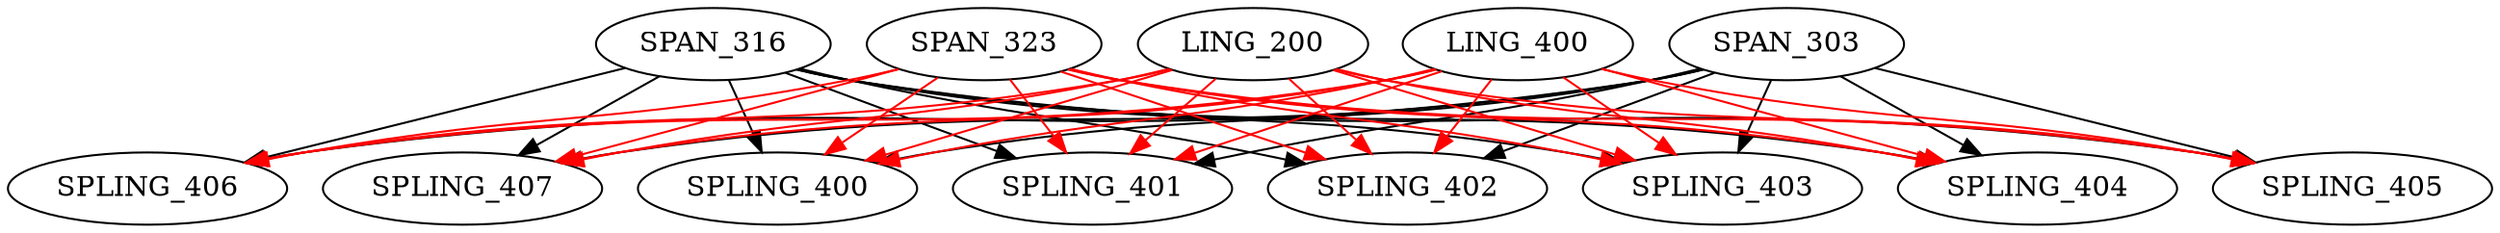 digraph G {
    edge [color=black];
    SPAN_303 -> SPLING_400;
    SPAN_316 -> SPLING_400;
    edge [color=red];
    SPAN_323 -> SPLING_400;
    LING_200 -> SPLING_400;
    LING_400 -> SPLING_400;
    edge [color=black];
    SPAN_303 -> SPLING_401;
    SPAN_316 -> SPLING_401;
    edge [color=red];
    SPAN_323 -> SPLING_401;
    LING_200 -> SPLING_401;
    LING_400 -> SPLING_401;
    edge [color=black];
    SPAN_303 -> SPLING_402;
    SPAN_316 -> SPLING_402;
    edge [color=red];
    SPAN_323 -> SPLING_402;
    LING_200 -> SPLING_402;
    LING_400 -> SPLING_402;
    edge [color=black];
    SPAN_303 -> SPLING_403;
    SPAN_316 -> SPLING_403;
    edge [color=red];
    SPAN_323 -> SPLING_403;
    LING_200 -> SPLING_403;
    LING_400 -> SPLING_403;
    edge [color=black];
    SPAN_303 -> SPLING_404;
    SPAN_316 -> SPLING_404;
    edge [color=red];
    SPAN_323 -> SPLING_404;
    LING_200 -> SPLING_404;
    LING_400 -> SPLING_404;
    edge [color=black];
    SPAN_303 -> SPLING_405;
    SPAN_316 -> SPLING_405;
    edge [color=red];
    SPAN_323 -> SPLING_405;
    LING_200 -> SPLING_405;
    LING_400 -> SPLING_405;
    edge [color=black];
    SPAN_303 -> SPLING_406;
    SPAN_316 -> SPLING_406;
    edge [color=red];
    SPAN_323 -> SPLING_406;
    LING_200 -> SPLING_406;
    LING_400 -> SPLING_406;
    edge [color=black];
    SPAN_303 -> SPLING_407;
    SPAN_316 -> SPLING_407;
    edge [color=red];
    SPAN_323 -> SPLING_407;
    LING_200 -> SPLING_407;
    LING_400 -> SPLING_407;
}
